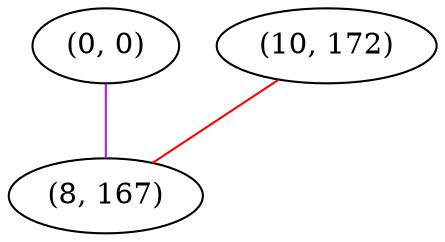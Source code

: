 graph "" {
"(0, 0)";
"(10, 172)";
"(8, 167)";
"(0, 0)" -- "(8, 167)"  [color=purple, key=0, weight=4];
"(10, 172)" -- "(8, 167)"  [color=red, key=0, weight=1];
}
